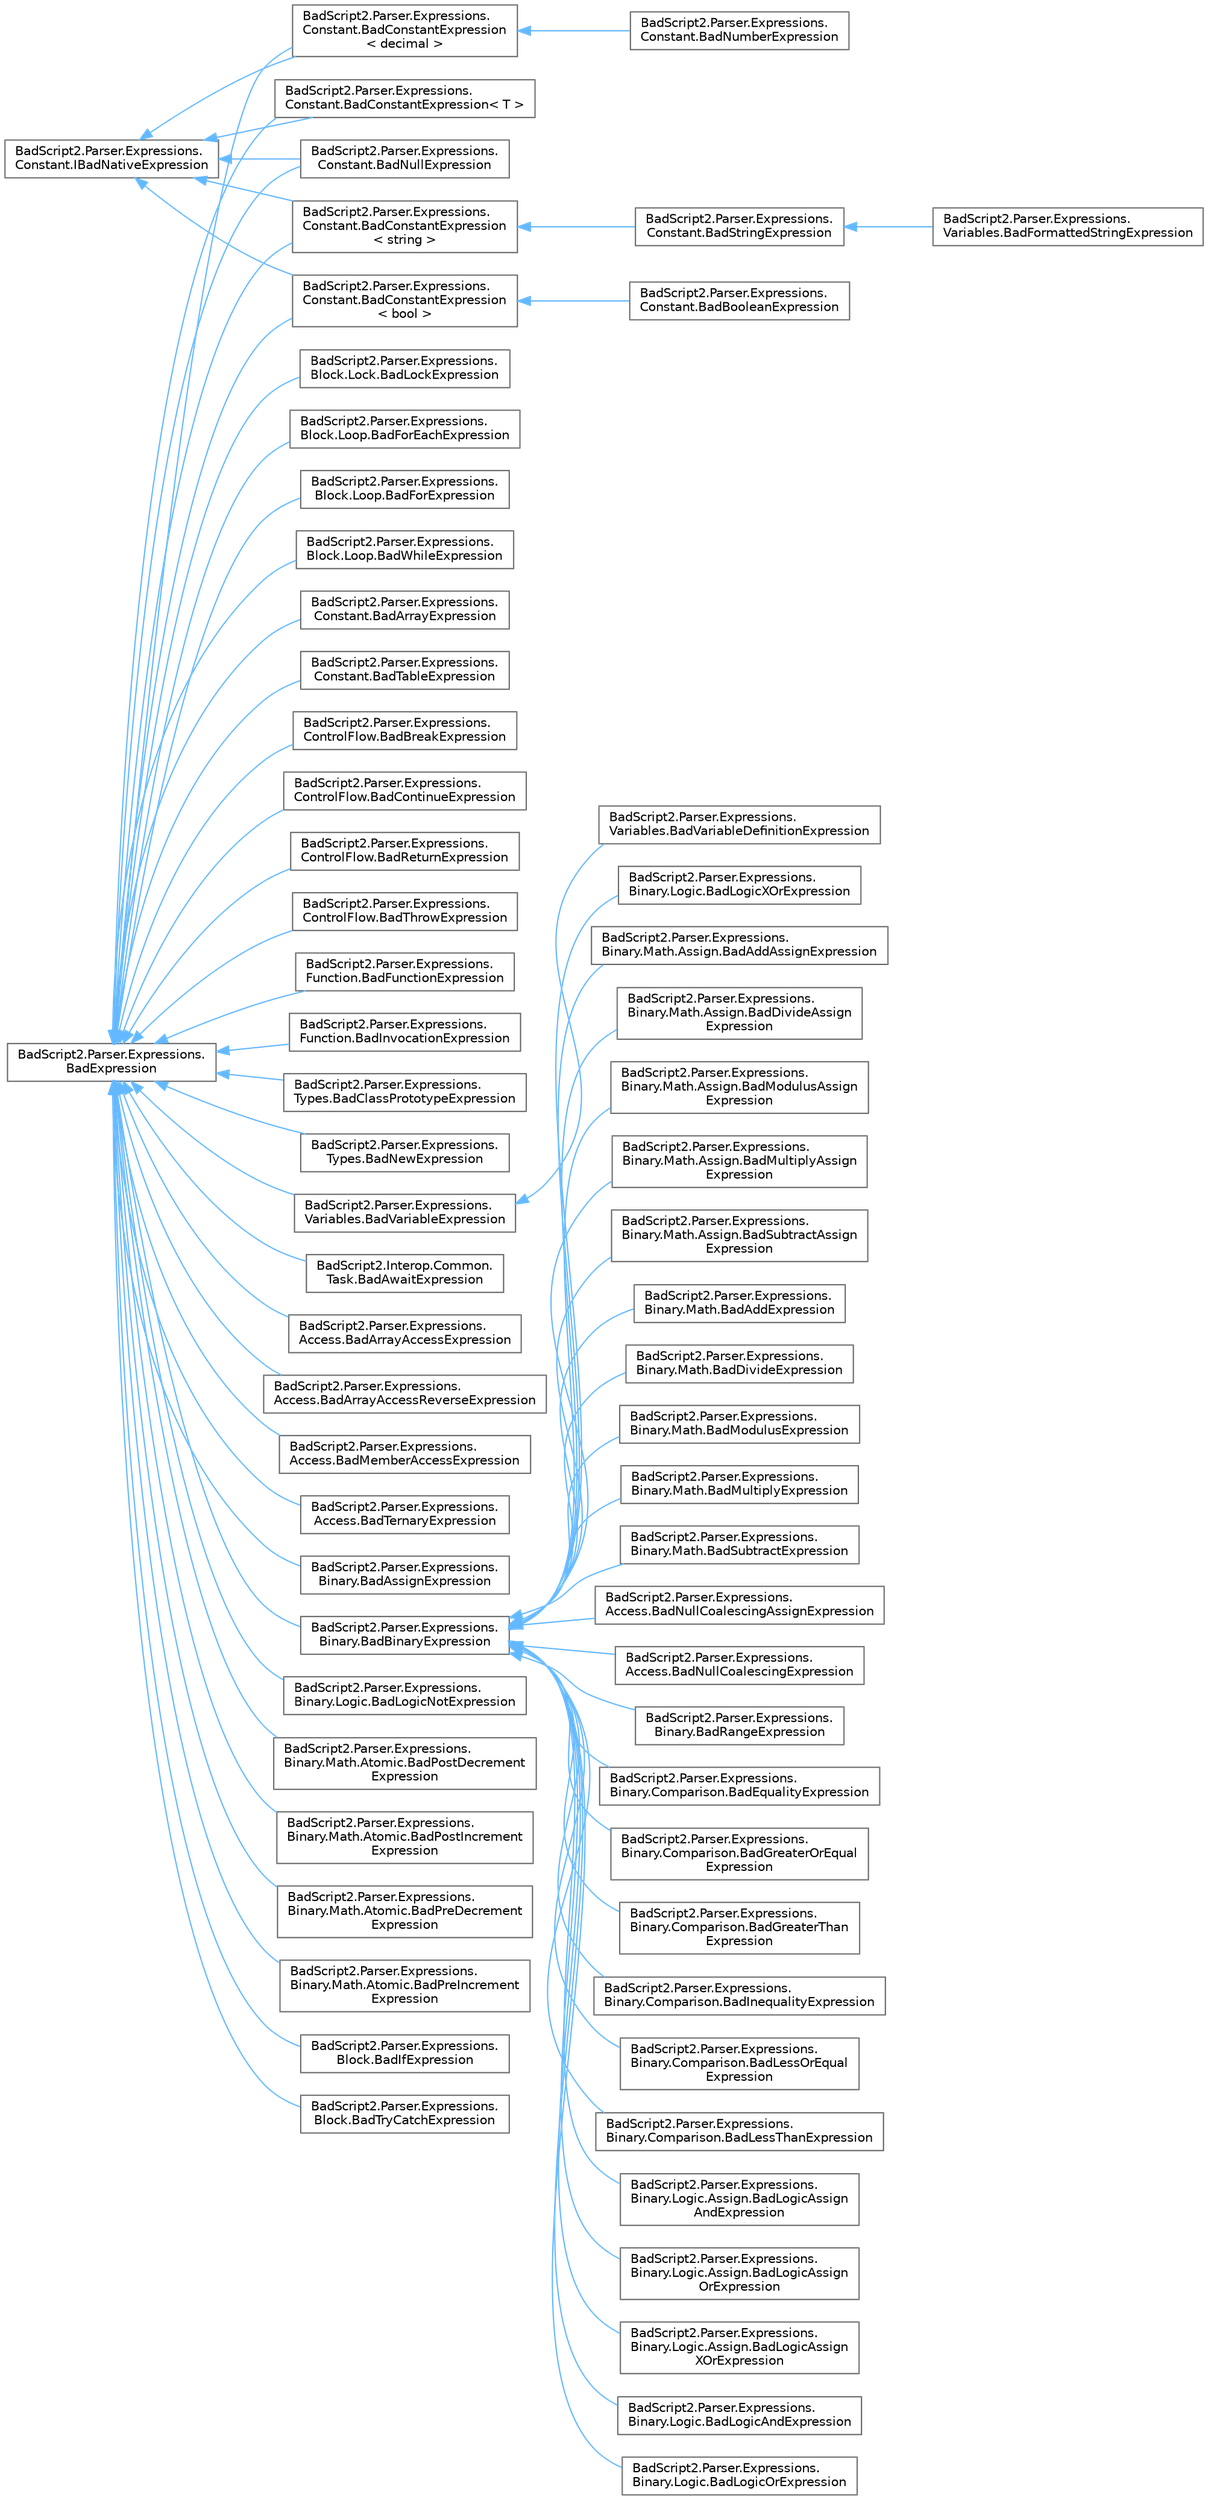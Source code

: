 digraph "Graphical Class Hierarchy"
{
 // LATEX_PDF_SIZE
  bgcolor="transparent";
  edge [fontname=Helvetica,fontsize=10,labelfontname=Helvetica,labelfontsize=10];
  node [fontname=Helvetica,fontsize=10,shape=box,height=0.2,width=0.4];
  rankdir="LR";
  Node0 [id="Node000000",label="BadScript2.Parser.Expressions.\lBadExpression",height=0.2,width=0.4,color="grey40", fillcolor="white", style="filled",URL="$class_bad_script2_1_1_parser_1_1_expressions_1_1_bad_expression.html",tooltip="Base Implementation for all Expressions used inside the Script."];
  Node0 -> Node1 [id="edge18_Node000000_Node000001",dir="back",color="steelblue1",style="solid",tooltip=" "];
  Node1 [id="Node000001",label="BadScript2.Parser.Expressions.\lConstant.BadConstantExpression\l\< bool \>",height=0.2,width=0.4,color="grey40", fillcolor="white", style="filled",URL="$class_bad_script2_1_1_parser_1_1_expressions_1_1_constant_1_1_bad_constant_expression.html",tooltip=" "];
  Node1 -> Node2 [id="edge19_Node000001_Node000002",dir="back",color="steelblue1",style="solid",tooltip=" "];
  Node2 [id="Node000002",label="BadScript2.Parser.Expressions.\lConstant.BadBooleanExpression",height=0.2,width=0.4,color="grey40", fillcolor="white", style="filled",URL="$class_bad_script2_1_1_parser_1_1_expressions_1_1_constant_1_1_bad_boolean_expression.html",tooltip="Implements the Boolean Expression."];
  Node0 -> Node4 [id="edge20_Node000000_Node000004",dir="back",color="steelblue1",style="solid",tooltip=" "];
  Node4 [id="Node000004",label="BadScript2.Parser.Expressions.\lConstant.BadConstantExpression\l\< decimal \>",height=0.2,width=0.4,color="grey40", fillcolor="white", style="filled",URL="$class_bad_script2_1_1_parser_1_1_expressions_1_1_constant_1_1_bad_constant_expression.html",tooltip=" "];
  Node4 -> Node5 [id="edge21_Node000004_Node000005",dir="back",color="steelblue1",style="solid",tooltip=" "];
  Node5 [id="Node000005",label="BadScript2.Parser.Expressions.\lConstant.BadNumberExpression",height=0.2,width=0.4,color="grey40", fillcolor="white", style="filled",URL="$class_bad_script2_1_1_parser_1_1_expressions_1_1_constant_1_1_bad_number_expression.html",tooltip="Implements the Number Expression."];
  Node0 -> Node6 [id="edge22_Node000000_Node000006",dir="back",color="steelblue1",style="solid",tooltip=" "];
  Node6 [id="Node000006",label="BadScript2.Parser.Expressions.\lConstant.BadConstantExpression\l\< string \>",height=0.2,width=0.4,color="grey40", fillcolor="white", style="filled",URL="$class_bad_script2_1_1_parser_1_1_expressions_1_1_constant_1_1_bad_constant_expression.html",tooltip=" "];
  Node6 -> Node7 [id="edge23_Node000006_Node000007",dir="back",color="steelblue1",style="solid",tooltip=" "];
  Node7 [id="Node000007",label="BadScript2.Parser.Expressions.\lConstant.BadStringExpression",height=0.2,width=0.4,color="grey40", fillcolor="white", style="filled",URL="$class_bad_script2_1_1_parser_1_1_expressions_1_1_constant_1_1_bad_string_expression.html",tooltip="Implements the String Expression."];
  Node7 -> Node8 [id="edge24_Node000007_Node000008",dir="back",color="steelblue1",style="solid",tooltip=" "];
  Node8 [id="Node000008",label="BadScript2.Parser.Expressions.\lVariables.BadFormattedStringExpression",height=0.2,width=0.4,color="grey40", fillcolor="white", style="filled",URL="$class_bad_script2_1_1_parser_1_1_expressions_1_1_variables_1_1_bad_formatted_string_expression.html",tooltip="Implements the Formattted String Expression."];
  Node0 -> Node11 [id="edge25_Node000000_Node000011",dir="back",color="steelblue1",style="solid",tooltip=" "];
  Node11 [id="Node000011",label="BadScript2.Interop.Common.\lTask.BadAwaitExpression",height=0.2,width=0.4,color="grey40", fillcolor="white", style="filled",URL="$class_bad_script2_1_1_interop_1_1_common_1_1_task_1_1_bad_await_expression.html",tooltip="Implements the 'await' expression."];
  Node0 -> Node12 [id="edge26_Node000000_Node000012",dir="back",color="steelblue1",style="solid",tooltip=" "];
  Node12 [id="Node000012",label="BadScript2.Parser.Expressions.\lAccess.BadArrayAccessExpression",height=0.2,width=0.4,color="grey40", fillcolor="white", style="filled",URL="$class_bad_script2_1_1_parser_1_1_expressions_1_1_access_1_1_bad_array_access_expression.html",tooltip="Implements the Array Access to set or get properties from an object. <Left>[<Right>]."];
  Node0 -> Node13 [id="edge27_Node000000_Node000013",dir="back",color="steelblue1",style="solid",tooltip=" "];
  Node13 [id="Node000013",label="BadScript2.Parser.Expressions.\lAccess.BadArrayAccessReverseExpression",height=0.2,width=0.4,color="grey40", fillcolor="white", style="filled",URL="$class_bad_script2_1_1_parser_1_1_expressions_1_1_access_1_1_bad_array_access_reverse_expression.html",tooltip="Implements the Reverse Array Access to set or get properties from an object. <Left>[^<Right>]."];
  Node0 -> Node14 [id="edge28_Node000000_Node000014",dir="back",color="steelblue1",style="solid",tooltip=" "];
  Node14 [id="Node000014",label="BadScript2.Parser.Expressions.\lAccess.BadMemberAccessExpression",height=0.2,width=0.4,color="grey40", fillcolor="white", style="filled",URL="$class_bad_script2_1_1_parser_1_1_expressions_1_1_access_1_1_bad_member_access_expression.html",tooltip="Implements the Member Access to set or get properties from an object. <Left>.<Right>"];
  Node0 -> Node15 [id="edge29_Node000000_Node000015",dir="back",color="steelblue1",style="solid",tooltip=" "];
  Node15 [id="Node000015",label="BadScript2.Parser.Expressions.\lAccess.BadTernaryExpression",height=0.2,width=0.4,color="grey40", fillcolor="white", style="filled",URL="$class_bad_script2_1_1_parser_1_1_expressions_1_1_access_1_1_bad_ternary_expression.html",tooltip="Implements the Ternary Expression <Left> ? <TrueRet> : <FalseRet>"];
  Node0 -> Node16 [id="edge30_Node000000_Node000016",dir="back",color="steelblue1",style="solid",tooltip=" "];
  Node16 [id="Node000016",label="BadScript2.Parser.Expressions.\lBinary.BadAssignExpression",height=0.2,width=0.4,color="grey40", fillcolor="white", style="filled",URL="$class_bad_script2_1_1_parser_1_1_expressions_1_1_binary_1_1_bad_assign_expression.html",tooltip="Implements the Assign Expression <Left> = <Right>"];
  Node0 -> Node17 [id="edge31_Node000000_Node000017",dir="back",color="steelblue1",style="solid",tooltip=" "];
  Node17 [id="Node000017",label="BadScript2.Parser.Expressions.\lBinary.BadBinaryExpression",height=0.2,width=0.4,color="grey40", fillcolor="white", style="filled",URL="$class_bad_script2_1_1_parser_1_1_expressions_1_1_binary_1_1_bad_binary_expression.html",tooltip="Base Implementation of all Binary Expressions."];
  Node17 -> Node18 [id="edge32_Node000017_Node000018",dir="back",color="steelblue1",style="solid",tooltip=" "];
  Node18 [id="Node000018",label="BadScript2.Parser.Expressions.\lAccess.BadNullCoalescingAssignExpression",height=0.2,width=0.4,color="grey40", fillcolor="white", style="filled",URL="$class_bad_script2_1_1_parser_1_1_expressions_1_1_access_1_1_bad_null_coalescing_assign_expression.html",tooltip="Implements the Null Coalescing Assign Expression <Left> ??= <Right>"];
  Node17 -> Node19 [id="edge33_Node000017_Node000019",dir="back",color="steelblue1",style="solid",tooltip=" "];
  Node19 [id="Node000019",label="BadScript2.Parser.Expressions.\lAccess.BadNullCoalescingExpression",height=0.2,width=0.4,color="grey40", fillcolor="white", style="filled",URL="$class_bad_script2_1_1_parser_1_1_expressions_1_1_access_1_1_bad_null_coalescing_expression.html",tooltip="Implements the Null Coalescing Expression <Left> ?? <Right>"];
  Node17 -> Node20 [id="edge34_Node000017_Node000020",dir="back",color="steelblue1",style="solid",tooltip=" "];
  Node20 [id="Node000020",label="BadScript2.Parser.Expressions.\lBinary.BadRangeExpression",height=0.2,width=0.4,color="grey40", fillcolor="white", style="filled",URL="$class_bad_script2_1_1_parser_1_1_expressions_1_1_binary_1_1_bad_range_expression.html",tooltip="Implements the Range Expression <Start>..<End>"];
  Node17 -> Node21 [id="edge35_Node000017_Node000021",dir="back",color="steelblue1",style="solid",tooltip=" "];
  Node21 [id="Node000021",label="BadScript2.Parser.Expressions.\lBinary.Comparison.BadEqualityExpression",height=0.2,width=0.4,color="grey40", fillcolor="white", style="filled",URL="$class_bad_script2_1_1_parser_1_1_expressions_1_1_binary_1_1_comparison_1_1_bad_equality_expression.html",tooltip="Implements the Equality Expression <Left> == <Right>"];
  Node17 -> Node22 [id="edge36_Node000017_Node000022",dir="back",color="steelblue1",style="solid",tooltip=" "];
  Node22 [id="Node000022",label="BadScript2.Parser.Expressions.\lBinary.Comparison.BadGreaterOrEqual\lExpression",height=0.2,width=0.4,color="grey40", fillcolor="white", style="filled",URL="$class_bad_script2_1_1_parser_1_1_expressions_1_1_binary_1_1_comparison_1_1_bad_greater_or_equal_expression.html",tooltip="Implements the Greater or Equal Expression <Left> >= <Right>"];
  Node17 -> Node23 [id="edge37_Node000017_Node000023",dir="back",color="steelblue1",style="solid",tooltip=" "];
  Node23 [id="Node000023",label="BadScript2.Parser.Expressions.\lBinary.Comparison.BadGreaterThan\lExpression",height=0.2,width=0.4,color="grey40", fillcolor="white", style="filled",URL="$class_bad_script2_1_1_parser_1_1_expressions_1_1_binary_1_1_comparison_1_1_bad_greater_than_expression.html",tooltip="Implements the Greater Than Expression."];
  Node17 -> Node24 [id="edge38_Node000017_Node000024",dir="back",color="steelblue1",style="solid",tooltip=" "];
  Node24 [id="Node000024",label="BadScript2.Parser.Expressions.\lBinary.Comparison.BadInequalityExpression",height=0.2,width=0.4,color="grey40", fillcolor="white", style="filled",URL="$class_bad_script2_1_1_parser_1_1_expressions_1_1_binary_1_1_comparison_1_1_bad_inequality_expression.html",tooltip="Implements the Inequality Expression."];
  Node17 -> Node25 [id="edge39_Node000017_Node000025",dir="back",color="steelblue1",style="solid",tooltip=" "];
  Node25 [id="Node000025",label="BadScript2.Parser.Expressions.\lBinary.Comparison.BadLessOrEqual\lExpression",height=0.2,width=0.4,color="grey40", fillcolor="white", style="filled",URL="$class_bad_script2_1_1_parser_1_1_expressions_1_1_binary_1_1_comparison_1_1_bad_less_or_equal_expression.html",tooltip="Implements the Less or Equal Expression <Left> <= <Right>"];
  Node17 -> Node26 [id="edge40_Node000017_Node000026",dir="back",color="steelblue1",style="solid",tooltip=" "];
  Node26 [id="Node000026",label="BadScript2.Parser.Expressions.\lBinary.Comparison.BadLessThanExpression",height=0.2,width=0.4,color="grey40", fillcolor="white", style="filled",URL="$class_bad_script2_1_1_parser_1_1_expressions_1_1_binary_1_1_comparison_1_1_bad_less_than_expression.html",tooltip="Implements the Less Than Expression."];
  Node17 -> Node27 [id="edge41_Node000017_Node000027",dir="back",color="steelblue1",style="solid",tooltip=" "];
  Node27 [id="Node000027",label="BadScript2.Parser.Expressions.\lBinary.Logic.Assign.BadLogicAssign\lAndExpression",height=0.2,width=0.4,color="grey40", fillcolor="white", style="filled",URL="$class_bad_script2_1_1_parser_1_1_expressions_1_1_binary_1_1_logic_1_1_assign_1_1_bad_logic_assign_and_expression.html",tooltip="Implements the Assign Logic And Expression."];
  Node17 -> Node28 [id="edge42_Node000017_Node000028",dir="back",color="steelblue1",style="solid",tooltip=" "];
  Node28 [id="Node000028",label="BadScript2.Parser.Expressions.\lBinary.Logic.Assign.BadLogicAssign\lOrExpression",height=0.2,width=0.4,color="grey40", fillcolor="white", style="filled",URL="$class_bad_script2_1_1_parser_1_1_expressions_1_1_binary_1_1_logic_1_1_assign_1_1_bad_logic_assign_or_expression.html",tooltip="Implements the Assign Logic Or Expression."];
  Node17 -> Node29 [id="edge43_Node000017_Node000029",dir="back",color="steelblue1",style="solid",tooltip=" "];
  Node29 [id="Node000029",label="BadScript2.Parser.Expressions.\lBinary.Logic.Assign.BadLogicAssign\lXOrExpression",height=0.2,width=0.4,color="grey40", fillcolor="white", style="filled",URL="$class_bad_script2_1_1_parser_1_1_expressions_1_1_binary_1_1_logic_1_1_assign_1_1_bad_logic_assign_x_or_expression.html",tooltip="Implements the Assign Logic Exclusive Or Expression."];
  Node17 -> Node30 [id="edge44_Node000017_Node000030",dir="back",color="steelblue1",style="solid",tooltip=" "];
  Node30 [id="Node000030",label="BadScript2.Parser.Expressions.\lBinary.Logic.BadLogicAndExpression",height=0.2,width=0.4,color="grey40", fillcolor="white", style="filled",URL="$class_bad_script2_1_1_parser_1_1_expressions_1_1_binary_1_1_logic_1_1_bad_logic_and_expression.html",tooltip="Implements the Logic And Expression."];
  Node17 -> Node31 [id="edge45_Node000017_Node000031",dir="back",color="steelblue1",style="solid",tooltip=" "];
  Node31 [id="Node000031",label="BadScript2.Parser.Expressions.\lBinary.Logic.BadLogicOrExpression",height=0.2,width=0.4,color="grey40", fillcolor="white", style="filled",URL="$class_bad_script2_1_1_parser_1_1_expressions_1_1_binary_1_1_logic_1_1_bad_logic_or_expression.html",tooltip="Implements the Logic Or Expression."];
  Node17 -> Node32 [id="edge46_Node000017_Node000032",dir="back",color="steelblue1",style="solid",tooltip=" "];
  Node32 [id="Node000032",label="BadScript2.Parser.Expressions.\lBinary.Logic.BadLogicXOrExpression",height=0.2,width=0.4,color="grey40", fillcolor="white", style="filled",URL="$class_bad_script2_1_1_parser_1_1_expressions_1_1_binary_1_1_logic_1_1_bad_logic_x_or_expression.html",tooltip="Implements the Logic Exclusive Or Expression."];
  Node17 -> Node33 [id="edge47_Node000017_Node000033",dir="back",color="steelblue1",style="solid",tooltip=" "];
  Node33 [id="Node000033",label="BadScript2.Parser.Expressions.\lBinary.Math.Assign.BadAddAssignExpression",height=0.2,width=0.4,color="grey40", fillcolor="white", style="filled",URL="$class_bad_script2_1_1_parser_1_1_expressions_1_1_binary_1_1_math_1_1_assign_1_1_bad_add_assign_expression.html",tooltip="Implements the Add Assignment Expression."];
  Node17 -> Node34 [id="edge48_Node000017_Node000034",dir="back",color="steelblue1",style="solid",tooltip=" "];
  Node34 [id="Node000034",label="BadScript2.Parser.Expressions.\lBinary.Math.Assign.BadDivideAssign\lExpression",height=0.2,width=0.4,color="grey40", fillcolor="white", style="filled",URL="$class_bad_script2_1_1_parser_1_1_expressions_1_1_binary_1_1_math_1_1_assign_1_1_bad_divide_assign_expression.html",tooltip="Implements the Divide Assignment Expression."];
  Node17 -> Node35 [id="edge49_Node000017_Node000035",dir="back",color="steelblue1",style="solid",tooltip=" "];
  Node35 [id="Node000035",label="BadScript2.Parser.Expressions.\lBinary.Math.Assign.BadModulusAssign\lExpression",height=0.2,width=0.4,color="grey40", fillcolor="white", style="filled",URL="$class_bad_script2_1_1_parser_1_1_expressions_1_1_binary_1_1_math_1_1_assign_1_1_bad_modulus_assign_expression.html",tooltip="Implements the Modulus Assign Expression."];
  Node17 -> Node36 [id="edge50_Node000017_Node000036",dir="back",color="steelblue1",style="solid",tooltip=" "];
  Node36 [id="Node000036",label="BadScript2.Parser.Expressions.\lBinary.Math.Assign.BadMultiplyAssign\lExpression",height=0.2,width=0.4,color="grey40", fillcolor="white", style="filled",URL="$class_bad_script2_1_1_parser_1_1_expressions_1_1_binary_1_1_math_1_1_assign_1_1_bad_multiply_assign_expression.html",tooltip="Implements the Multiply Assignment Expression."];
  Node17 -> Node37 [id="edge51_Node000017_Node000037",dir="back",color="steelblue1",style="solid",tooltip=" "];
  Node37 [id="Node000037",label="BadScript2.Parser.Expressions.\lBinary.Math.Assign.BadSubtractAssign\lExpression",height=0.2,width=0.4,color="grey40", fillcolor="white", style="filled",URL="$class_bad_script2_1_1_parser_1_1_expressions_1_1_binary_1_1_math_1_1_assign_1_1_bad_subtract_assign_expression.html",tooltip="Implements the Subtract Assign Expression."];
  Node17 -> Node38 [id="edge52_Node000017_Node000038",dir="back",color="steelblue1",style="solid",tooltip=" "];
  Node38 [id="Node000038",label="BadScript2.Parser.Expressions.\lBinary.Math.BadAddExpression",height=0.2,width=0.4,color="grey40", fillcolor="white", style="filled",URL="$class_bad_script2_1_1_parser_1_1_expressions_1_1_binary_1_1_math_1_1_bad_add_expression.html",tooltip="Implements the Add Expression."];
  Node17 -> Node39 [id="edge53_Node000017_Node000039",dir="back",color="steelblue1",style="solid",tooltip=" "];
  Node39 [id="Node000039",label="BadScript2.Parser.Expressions.\lBinary.Math.BadDivideExpression",height=0.2,width=0.4,color="grey40", fillcolor="white", style="filled",URL="$class_bad_script2_1_1_parser_1_1_expressions_1_1_binary_1_1_math_1_1_bad_divide_expression.html",tooltip="Implements the Divide Expression."];
  Node17 -> Node40 [id="edge54_Node000017_Node000040",dir="back",color="steelblue1",style="solid",tooltip=" "];
  Node40 [id="Node000040",label="BadScript2.Parser.Expressions.\lBinary.Math.BadModulusExpression",height=0.2,width=0.4,color="grey40", fillcolor="white", style="filled",URL="$class_bad_script2_1_1_parser_1_1_expressions_1_1_binary_1_1_math_1_1_bad_modulus_expression.html",tooltip="Implements the Modulus Expression."];
  Node17 -> Node41 [id="edge55_Node000017_Node000041",dir="back",color="steelblue1",style="solid",tooltip=" "];
  Node41 [id="Node000041",label="BadScript2.Parser.Expressions.\lBinary.Math.BadMultiplyExpression",height=0.2,width=0.4,color="grey40", fillcolor="white", style="filled",URL="$class_bad_script2_1_1_parser_1_1_expressions_1_1_binary_1_1_math_1_1_bad_multiply_expression.html",tooltip="Implements the Multiply Expression."];
  Node17 -> Node42 [id="edge56_Node000017_Node000042",dir="back",color="steelblue1",style="solid",tooltip=" "];
  Node42 [id="Node000042",label="BadScript2.Parser.Expressions.\lBinary.Math.BadSubtractExpression",height=0.2,width=0.4,color="grey40", fillcolor="white", style="filled",URL="$class_bad_script2_1_1_parser_1_1_expressions_1_1_binary_1_1_math_1_1_bad_subtract_expression.html",tooltip="Implements the Subtract Expression."];
  Node0 -> Node43 [id="edge57_Node000000_Node000043",dir="back",color="steelblue1",style="solid",tooltip=" "];
  Node43 [id="Node000043",label="BadScript2.Parser.Expressions.\lBinary.Logic.BadLogicNotExpression",height=0.2,width=0.4,color="grey40", fillcolor="white", style="filled",URL="$class_bad_script2_1_1_parser_1_1_expressions_1_1_binary_1_1_logic_1_1_bad_logic_not_expression.html",tooltip="Implements the Logic Not Exression."];
  Node0 -> Node44 [id="edge58_Node000000_Node000044",dir="back",color="steelblue1",style="solid",tooltip=" "];
  Node44 [id="Node000044",label="BadScript2.Parser.Expressions.\lBinary.Math.Atomic.BadPostDecrement\lExpression",height=0.2,width=0.4,color="grey40", fillcolor="white", style="filled",URL="$class_bad_script2_1_1_parser_1_1_expressions_1_1_binary_1_1_math_1_1_atomic_1_1_bad_post_decrement_expression.html",tooltip="Implements the Post Decrement Expression."];
  Node0 -> Node45 [id="edge59_Node000000_Node000045",dir="back",color="steelblue1",style="solid",tooltip=" "];
  Node45 [id="Node000045",label="BadScript2.Parser.Expressions.\lBinary.Math.Atomic.BadPostIncrement\lExpression",height=0.2,width=0.4,color="grey40", fillcolor="white", style="filled",URL="$class_bad_script2_1_1_parser_1_1_expressions_1_1_binary_1_1_math_1_1_atomic_1_1_bad_post_increment_expression.html",tooltip="Implements the Post Increment Expression."];
  Node0 -> Node46 [id="edge60_Node000000_Node000046",dir="back",color="steelblue1",style="solid",tooltip=" "];
  Node46 [id="Node000046",label="BadScript2.Parser.Expressions.\lBinary.Math.Atomic.BadPreDecrement\lExpression",height=0.2,width=0.4,color="grey40", fillcolor="white", style="filled",URL="$class_bad_script2_1_1_parser_1_1_expressions_1_1_binary_1_1_math_1_1_atomic_1_1_bad_pre_decrement_expression.html",tooltip="Implements the Pre Decrement Expression."];
  Node0 -> Node47 [id="edge61_Node000000_Node000047",dir="back",color="steelblue1",style="solid",tooltip=" "];
  Node47 [id="Node000047",label="BadScript2.Parser.Expressions.\lBinary.Math.Atomic.BadPreIncrement\lExpression",height=0.2,width=0.4,color="grey40", fillcolor="white", style="filled",URL="$class_bad_script2_1_1_parser_1_1_expressions_1_1_binary_1_1_math_1_1_atomic_1_1_bad_pre_increment_expression.html",tooltip="Implements the Pre Increment Expression."];
  Node0 -> Node48 [id="edge62_Node000000_Node000048",dir="back",color="steelblue1",style="solid",tooltip=" "];
  Node48 [id="Node000048",label="BadScript2.Parser.Expressions.\lBlock.BadIfExpression",height=0.2,width=0.4,color="grey40", fillcolor="white", style="filled",URL="$class_bad_script2_1_1_parser_1_1_expressions_1_1_block_1_1_bad_if_expression.html",tooltip="Implements the If Statement Expression."];
  Node0 -> Node49 [id="edge63_Node000000_Node000049",dir="back",color="steelblue1",style="solid",tooltip=" "];
  Node49 [id="Node000049",label="BadScript2.Parser.Expressions.\lBlock.BadTryCatchExpression",height=0.2,width=0.4,color="grey40", fillcolor="white", style="filled",URL="$class_bad_script2_1_1_parser_1_1_expressions_1_1_block_1_1_bad_try_catch_expression.html",tooltip="Implements the Try Catch Statement Expression."];
  Node0 -> Node50 [id="edge64_Node000000_Node000050",dir="back",color="steelblue1",style="solid",tooltip=" "];
  Node50 [id="Node000050",label="BadScript2.Parser.Expressions.\lBlock.Lock.BadLockExpression",height=0.2,width=0.4,color="grey40", fillcolor="white", style="filled",URL="$class_bad_script2_1_1_parser_1_1_expressions_1_1_block_1_1_lock_1_1_bad_lock_expression.html",tooltip="Implements the Lock Expression."];
  Node0 -> Node51 [id="edge65_Node000000_Node000051",dir="back",color="steelblue1",style="solid",tooltip=" "];
  Node51 [id="Node000051",label="BadScript2.Parser.Expressions.\lBlock.Loop.BadForEachExpression",height=0.2,width=0.4,color="grey40", fillcolor="white", style="filled",URL="$class_bad_script2_1_1_parser_1_1_expressions_1_1_block_1_1_loop_1_1_bad_for_each_expression.html",tooltip="Implements the For Each Expression."];
  Node0 -> Node52 [id="edge66_Node000000_Node000052",dir="back",color="steelblue1",style="solid",tooltip=" "];
  Node52 [id="Node000052",label="BadScript2.Parser.Expressions.\lBlock.Loop.BadForExpression",height=0.2,width=0.4,color="grey40", fillcolor="white", style="filled",URL="$class_bad_script2_1_1_parser_1_1_expressions_1_1_block_1_1_loop_1_1_bad_for_expression.html",tooltip="Implements the For Loop Expression."];
  Node0 -> Node53 [id="edge67_Node000000_Node000053",dir="back",color="steelblue1",style="solid",tooltip=" "];
  Node53 [id="Node000053",label="BadScript2.Parser.Expressions.\lBlock.Loop.BadWhileExpression",height=0.2,width=0.4,color="grey40", fillcolor="white", style="filled",URL="$class_bad_script2_1_1_parser_1_1_expressions_1_1_block_1_1_loop_1_1_bad_while_expression.html",tooltip="Implements the While Expression."];
  Node0 -> Node54 [id="edge68_Node000000_Node000054",dir="back",color="steelblue1",style="solid",tooltip=" "];
  Node54 [id="Node000054",label="BadScript2.Parser.Expressions.\lConstant.BadArrayExpression",height=0.2,width=0.4,color="grey40", fillcolor="white", style="filled",URL="$class_bad_script2_1_1_parser_1_1_expressions_1_1_constant_1_1_bad_array_expression.html",tooltip="Implements the Array Expression."];
  Node0 -> Node9 [id="edge69_Node000000_Node000009",dir="back",color="steelblue1",style="solid",tooltip=" "];
  Node9 [id="Node000009",label="BadScript2.Parser.Expressions.\lConstant.BadConstantExpression\< T \>",height=0.2,width=0.4,color="grey40", fillcolor="white", style="filled",URL="$class_bad_script2_1_1_parser_1_1_expressions_1_1_constant_1_1_bad_constant_expression.html",tooltip="Base Class of all Constant Expressions."];
  Node0 -> Node10 [id="edge70_Node000000_Node000010",dir="back",color="steelblue1",style="solid",tooltip=" "];
  Node10 [id="Node000010",label="BadScript2.Parser.Expressions.\lConstant.BadNullExpression",height=0.2,width=0.4,color="grey40", fillcolor="white", style="filled",URL="$class_bad_script2_1_1_parser_1_1_expressions_1_1_constant_1_1_bad_null_expression.html",tooltip="Implements the Null Expression."];
  Node0 -> Node55 [id="edge71_Node000000_Node000055",dir="back",color="steelblue1",style="solid",tooltip=" "];
  Node55 [id="Node000055",label="BadScript2.Parser.Expressions.\lConstant.BadTableExpression",height=0.2,width=0.4,color="grey40", fillcolor="white", style="filled",URL="$class_bad_script2_1_1_parser_1_1_expressions_1_1_constant_1_1_bad_table_expression.html",tooltip="Implements the Table Expression."];
  Node0 -> Node56 [id="edge72_Node000000_Node000056",dir="back",color="steelblue1",style="solid",tooltip=" "];
  Node56 [id="Node000056",label="BadScript2.Parser.Expressions.\lControlFlow.BadBreakExpression",height=0.2,width=0.4,color="grey40", fillcolor="white", style="filled",URL="$class_bad_script2_1_1_parser_1_1_expressions_1_1_control_flow_1_1_bad_break_expression.html",tooltip="Implements the Break Expression that is used to prematurely exit a loop."];
  Node0 -> Node57 [id="edge73_Node000000_Node000057",dir="back",color="steelblue1",style="solid",tooltip=" "];
  Node57 [id="Node000057",label="BadScript2.Parser.Expressions.\lControlFlow.BadContinueExpression",height=0.2,width=0.4,color="grey40", fillcolor="white", style="filled",URL="$class_bad_script2_1_1_parser_1_1_expressions_1_1_control_flow_1_1_bad_continue_expression.html",tooltip="Implements the Break Expression that is used to skip a loop iteraion."];
  Node0 -> Node58 [id="edge74_Node000000_Node000058",dir="back",color="steelblue1",style="solid",tooltip=" "];
  Node58 [id="Node000058",label="BadScript2.Parser.Expressions.\lControlFlow.BadReturnExpression",height=0.2,width=0.4,color="grey40", fillcolor="white", style="filled",URL="$class_bad_script2_1_1_parser_1_1_expressions_1_1_control_flow_1_1_bad_return_expression.html",tooltip="Implements the Return expression that is used to exit the current function with an Optional Return Va..."];
  Node0 -> Node59 [id="edge75_Node000000_Node000059",dir="back",color="steelblue1",style="solid",tooltip=" "];
  Node59 [id="Node000059",label="BadScript2.Parser.Expressions.\lControlFlow.BadThrowExpression",height=0.2,width=0.4,color="grey40", fillcolor="white", style="filled",URL="$class_bad_script2_1_1_parser_1_1_expressions_1_1_control_flow_1_1_bad_throw_expression.html",tooltip="Implements the Throw Expression that is used to raise errors inside the Script."];
  Node0 -> Node60 [id="edge76_Node000000_Node000060",dir="back",color="steelblue1",style="solid",tooltip=" "];
  Node60 [id="Node000060",label="BadScript2.Parser.Expressions.\lFunction.BadFunctionExpression",height=0.2,width=0.4,color="grey40", fillcolor="white", style="filled",URL="$class_bad_script2_1_1_parser_1_1_expressions_1_1_function_1_1_bad_function_expression.html",tooltip="Implements the Function Expression."];
  Node0 -> Node61 [id="edge77_Node000000_Node000061",dir="back",color="steelblue1",style="solid",tooltip=" "];
  Node61 [id="Node000061",label="BadScript2.Parser.Expressions.\lFunction.BadInvocationExpression",height=0.2,width=0.4,color="grey40", fillcolor="white", style="filled",URL="$class_bad_script2_1_1_parser_1_1_expressions_1_1_function_1_1_bad_invocation_expression.html",tooltip="Implements the Invocation Expression."];
  Node0 -> Node62 [id="edge78_Node000000_Node000062",dir="back",color="steelblue1",style="solid",tooltip=" "];
  Node62 [id="Node000062",label="BadScript2.Parser.Expressions.\lTypes.BadClassPrototypeExpression",height=0.2,width=0.4,color="grey40", fillcolor="white", style="filled",URL="$class_bad_script2_1_1_parser_1_1_expressions_1_1_types_1_1_bad_class_prototype_expression.html",tooltip="Implements the Class Prototype Expression."];
  Node0 -> Node63 [id="edge79_Node000000_Node000063",dir="back",color="steelblue1",style="solid",tooltip=" "];
  Node63 [id="Node000063",label="BadScript2.Parser.Expressions.\lTypes.BadNewExpression",height=0.2,width=0.4,color="grey40", fillcolor="white", style="filled",URL="$class_bad_script2_1_1_parser_1_1_expressions_1_1_types_1_1_bad_new_expression.html",tooltip="Implements the New Expression."];
  Node0 -> Node64 [id="edge80_Node000000_Node000064",dir="back",color="steelblue1",style="solid",tooltip=" "];
  Node64 [id="Node000064",label="BadScript2.Parser.Expressions.\lVariables.BadVariableExpression",height=0.2,width=0.4,color="grey40", fillcolor="white", style="filled",URL="$class_bad_script2_1_1_parser_1_1_expressions_1_1_variables_1_1_bad_variable_expression.html",tooltip="Implements the Variable Expression."];
  Node64 -> Node65 [id="edge81_Node000064_Node000065",dir="back",color="steelblue1",style="solid",tooltip=" "];
  Node65 [id="Node000065",label="BadScript2.Parser.Expressions.\lVariables.BadVariableDefinitionExpression",height=0.2,width=0.4,color="grey40", fillcolor="white", style="filled",URL="$class_bad_script2_1_1_parser_1_1_expressions_1_1_variables_1_1_bad_variable_definition_expression.html",tooltip="Implements the Variable Definition Expression."];
  Node3 [id="Node000003",label="BadScript2.Parser.Expressions.\lConstant.IBadNativeExpression",height=0.2,width=0.4,color="grey40", fillcolor="white", style="filled",URL="$interface_bad_script2_1_1_parser_1_1_expressions_1_1_constant_1_1_i_bad_native_expression.html",tooltip="Gets implemented by all Constant/Native Expressions to provide fast access to the value without unwra..."];
  Node3 -> Node1 [id="edge82_Node000003_Node000001",dir="back",color="steelblue1",style="solid",tooltip=" "];
  Node3 -> Node4 [id="edge83_Node000003_Node000004",dir="back",color="steelblue1",style="solid",tooltip=" "];
  Node3 -> Node6 [id="edge84_Node000003_Node000006",dir="back",color="steelblue1",style="solid",tooltip=" "];
  Node3 -> Node9 [id="edge85_Node000003_Node000009",dir="back",color="steelblue1",style="solid",tooltip=" "];
  Node3 -> Node10 [id="edge86_Node000003_Node000010",dir="back",color="steelblue1",style="solid",tooltip=" "];
}
